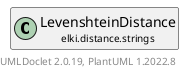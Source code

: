 @startuml
    remove .*\.(Instance|Par|Parameterizer|Factory)$
    set namespaceSeparator none
    hide empty fields
    hide empty methods

    class "<size:14>LevenshteinDistance.Par\n<size:10>elki.distance.strings" as elki.distance.strings.LevenshteinDistance.Par [[LevenshteinDistance.Par.html]] {
        +make(): LevenshteinDistance
    }

    interface "<size:14>Parameterizer\n<size:10>elki.utilities.optionhandling" as elki.utilities.optionhandling.Parameterizer [[../../utilities/optionhandling/Parameterizer.html]] {
        {abstract} +make(): Object
    }
    class "<size:14>LevenshteinDistance\n<size:10>elki.distance.strings" as elki.distance.strings.LevenshteinDistance [[LevenshteinDistance.html]]

    elki.utilities.optionhandling.Parameterizer <|.. elki.distance.strings.LevenshteinDistance.Par
    elki.distance.strings.LevenshteinDistance +-- elki.distance.strings.LevenshteinDistance.Par

    center footer UMLDoclet 2.0.19, PlantUML 1.2022.8
@enduml
